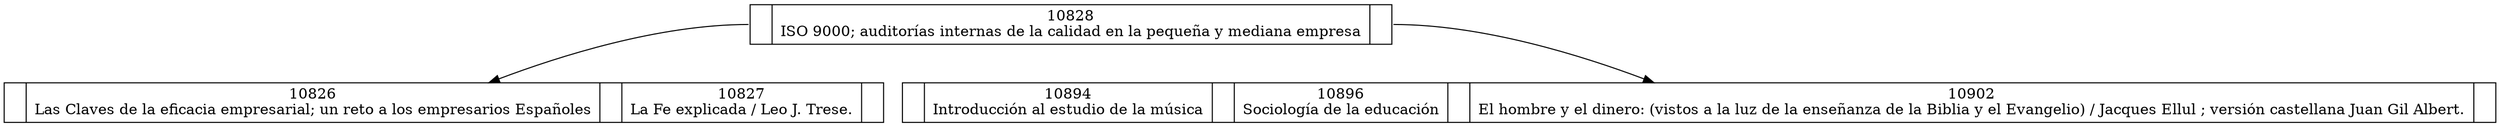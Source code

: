 digraph sls{
node [shape = record,height=.1];
node10828[label="<f0>|10828\nISO 9000; auditorías internas de la calidad en la pequeña y mediana empresa|<f1>"];
node1082610827[label="<f0>|10826\nLas Claves de la eficacia empresarial; un reto a los empresarios Españoles|<f1>|10827\nLa Fe explicada / Leo J. Trese.|<f2>"];
node108941089610902[label="<f0>|10894\nIntroducción al estudio de la música|<f1>|10896\nSociología de la educación|<f2>|10902\nEl hombre y el dinero: (vistos a la luz de la enseñanza de la Biblia y el Evangelio) / Jacques Ellul ; versión castellana Juan Gil Albert.|<f3>"];

node10828:f0->node1082610827;
node10828:f1->node108941089610902;

}
